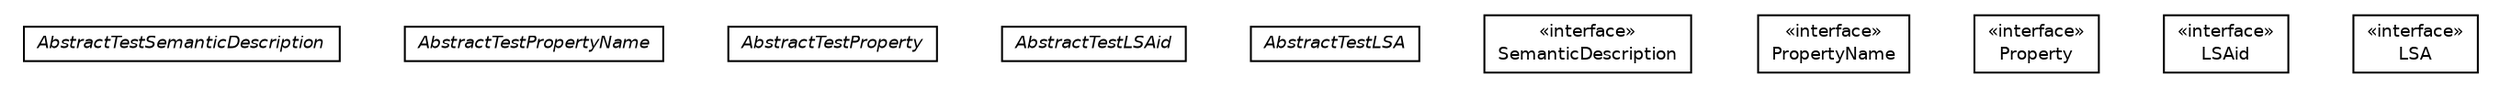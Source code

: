 #!/usr/local/bin/dot
#
# Class diagram 
# Generated by UmlGraph version 4.4 (http://www.spinellis.gr/sw/umlgraph)
#

digraph G {
	edge [fontname="Helvetica",fontsize=10,labelfontname="Helvetica",labelfontsize=10];
	node [fontname="Helvetica",fontsize=10,shape=plaintext];
	// it.apice.sapere.api.lsas.AbstractTestSemanticDescription
	c2390 [label=<<table border="0" cellborder="1" cellspacing="0" cellpadding="2" port="p" href="./AbstractTestSemanticDescription.html">
		<tr><td><table border="0" cellspacing="0" cellpadding="1">
			<tr><td><font face="Helvetica-Oblique"> AbstractTestSemanticDescription </font></td></tr>
		</table></td></tr>
		</table>>, fontname="Helvetica", fontcolor="black", fontsize=9.0];
	// it.apice.sapere.api.lsas.AbstractTestPropertyName
	c2391 [label=<<table border="0" cellborder="1" cellspacing="0" cellpadding="2" port="p" href="./AbstractTestPropertyName.html">
		<tr><td><table border="0" cellspacing="0" cellpadding="1">
			<tr><td><font face="Helvetica-Oblique"> AbstractTestPropertyName </font></td></tr>
		</table></td></tr>
		</table>>, fontname="Helvetica", fontcolor="black", fontsize=9.0];
	// it.apice.sapere.api.lsas.AbstractTestProperty
	c2392 [label=<<table border="0" cellborder="1" cellspacing="0" cellpadding="2" port="p" href="./AbstractTestProperty.html">
		<tr><td><table border="0" cellspacing="0" cellpadding="1">
			<tr><td><font face="Helvetica-Oblique"> AbstractTestProperty </font></td></tr>
		</table></td></tr>
		</table>>, fontname="Helvetica", fontcolor="black", fontsize=9.0];
	// it.apice.sapere.api.lsas.AbstractTestLSAid
	c2393 [label=<<table border="0" cellborder="1" cellspacing="0" cellpadding="2" port="p" href="./AbstractTestLSAid.html">
		<tr><td><table border="0" cellspacing="0" cellpadding="1">
			<tr><td><font face="Helvetica-Oblique"> AbstractTestLSAid </font></td></tr>
		</table></td></tr>
		</table>>, fontname="Helvetica", fontcolor="black", fontsize=9.0];
	// it.apice.sapere.api.lsas.AbstractTestLSA
	c2394 [label=<<table border="0" cellborder="1" cellspacing="0" cellpadding="2" port="p" href="./AbstractTestLSA.html">
		<tr><td><table border="0" cellspacing="0" cellpadding="1">
			<tr><td><font face="Helvetica-Oblique"> AbstractTestLSA </font></td></tr>
		</table></td></tr>
		</table>>, fontname="Helvetica", fontcolor="black", fontsize=9.0];
	// it.apice.sapere.api.lsas.SemanticDescription
	c2395 [label=<<table border="0" cellborder="1" cellspacing="0" cellpadding="2" port="p" href="./SemanticDescription.html">
		<tr><td><table border="0" cellspacing="0" cellpadding="1">
			<tr><td> &laquo;interface&raquo; </td></tr>
			<tr><td> SemanticDescription </td></tr>
		</table></td></tr>
		</table>>, fontname="Helvetica", fontcolor="black", fontsize=9.0];
	// it.apice.sapere.api.lsas.PropertyName
	c2396 [label=<<table border="0" cellborder="1" cellspacing="0" cellpadding="2" port="p" href="./PropertyName.html">
		<tr><td><table border="0" cellspacing="0" cellpadding="1">
			<tr><td> &laquo;interface&raquo; </td></tr>
			<tr><td> PropertyName </td></tr>
		</table></td></tr>
		</table>>, fontname="Helvetica", fontcolor="black", fontsize=9.0];
	// it.apice.sapere.api.lsas.Property
	c2397 [label=<<table border="0" cellborder="1" cellspacing="0" cellpadding="2" port="p" href="./Property.html">
		<tr><td><table border="0" cellspacing="0" cellpadding="1">
			<tr><td> &laquo;interface&raquo; </td></tr>
			<tr><td> Property </td></tr>
		</table></td></tr>
		</table>>, fontname="Helvetica", fontcolor="black", fontsize=9.0];
	// it.apice.sapere.api.lsas.LSAid
	c2398 [label=<<table border="0" cellborder="1" cellspacing="0" cellpadding="2" port="p" href="./LSAid.html">
		<tr><td><table border="0" cellspacing="0" cellpadding="1">
			<tr><td> &laquo;interface&raquo; </td></tr>
			<tr><td> LSAid </td></tr>
		</table></td></tr>
		</table>>, fontname="Helvetica", fontcolor="black", fontsize=9.0];
	// it.apice.sapere.api.lsas.LSA
	c2399 [label=<<table border="0" cellborder="1" cellspacing="0" cellpadding="2" port="p" href="./LSA.html">
		<tr><td><table border="0" cellspacing="0" cellpadding="1">
			<tr><td> &laquo;interface&raquo; </td></tr>
			<tr><td> LSA </td></tr>
		</table></td></tr>
		</table>>, fontname="Helvetica", fontcolor="black", fontsize=9.0];
}

